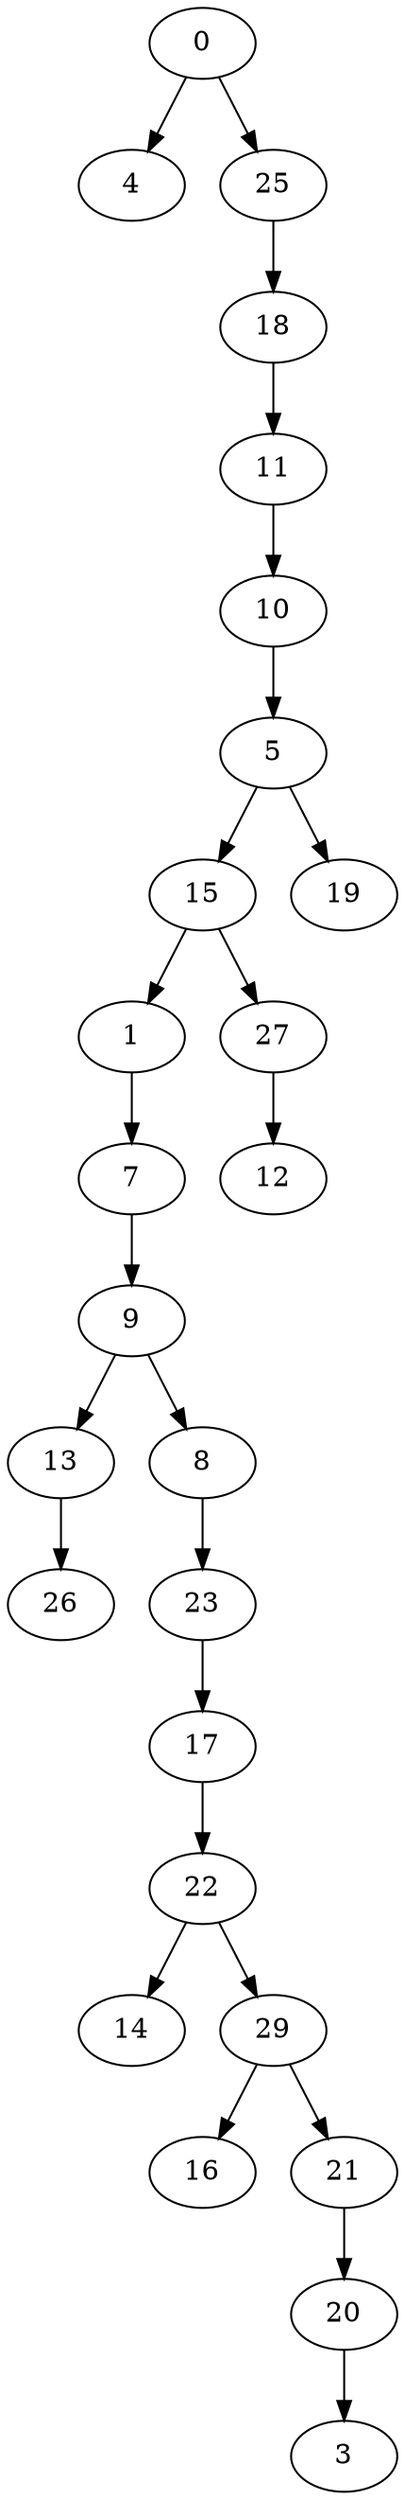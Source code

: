 digraph {
	0 [label=0]
	4 [label=4]
	25 [label=25]
	18 [label=18]
	11 [label=11]
	10 [label=10]
	5 [label=5]
	15 [label=15]
	1 [label=1]
	7 [label=7]
	9 [label=9]
	13 [label=13]
	26 [label=26]
	8 [label=8]
	23 [label=23]
	17 [label=17]
	22 [label=22]
	14 [label=14]
	29 [label=29]
	16 [label=16]
	21 [label=21]
	20 [label=20]
	3 [label=3]
	27 [label=27]
	12 [label=12]
	19 [label=19]
	0 -> 4
	0 -> 25
	25 -> 18
	18 -> 11
	11 -> 10
	10 -> 5
	5 -> 15
	15 -> 1
	1 -> 7
	7 -> 9
	9 -> 13
	13 -> 26
	9 -> 8
	8 -> 23
	23 -> 17
	17 -> 22
	22 -> 14
	22 -> 29
	29 -> 16
	29 -> 21
	21 -> 20
	20 -> 3
	15 -> 27
	27 -> 12
	5 -> 19
}
